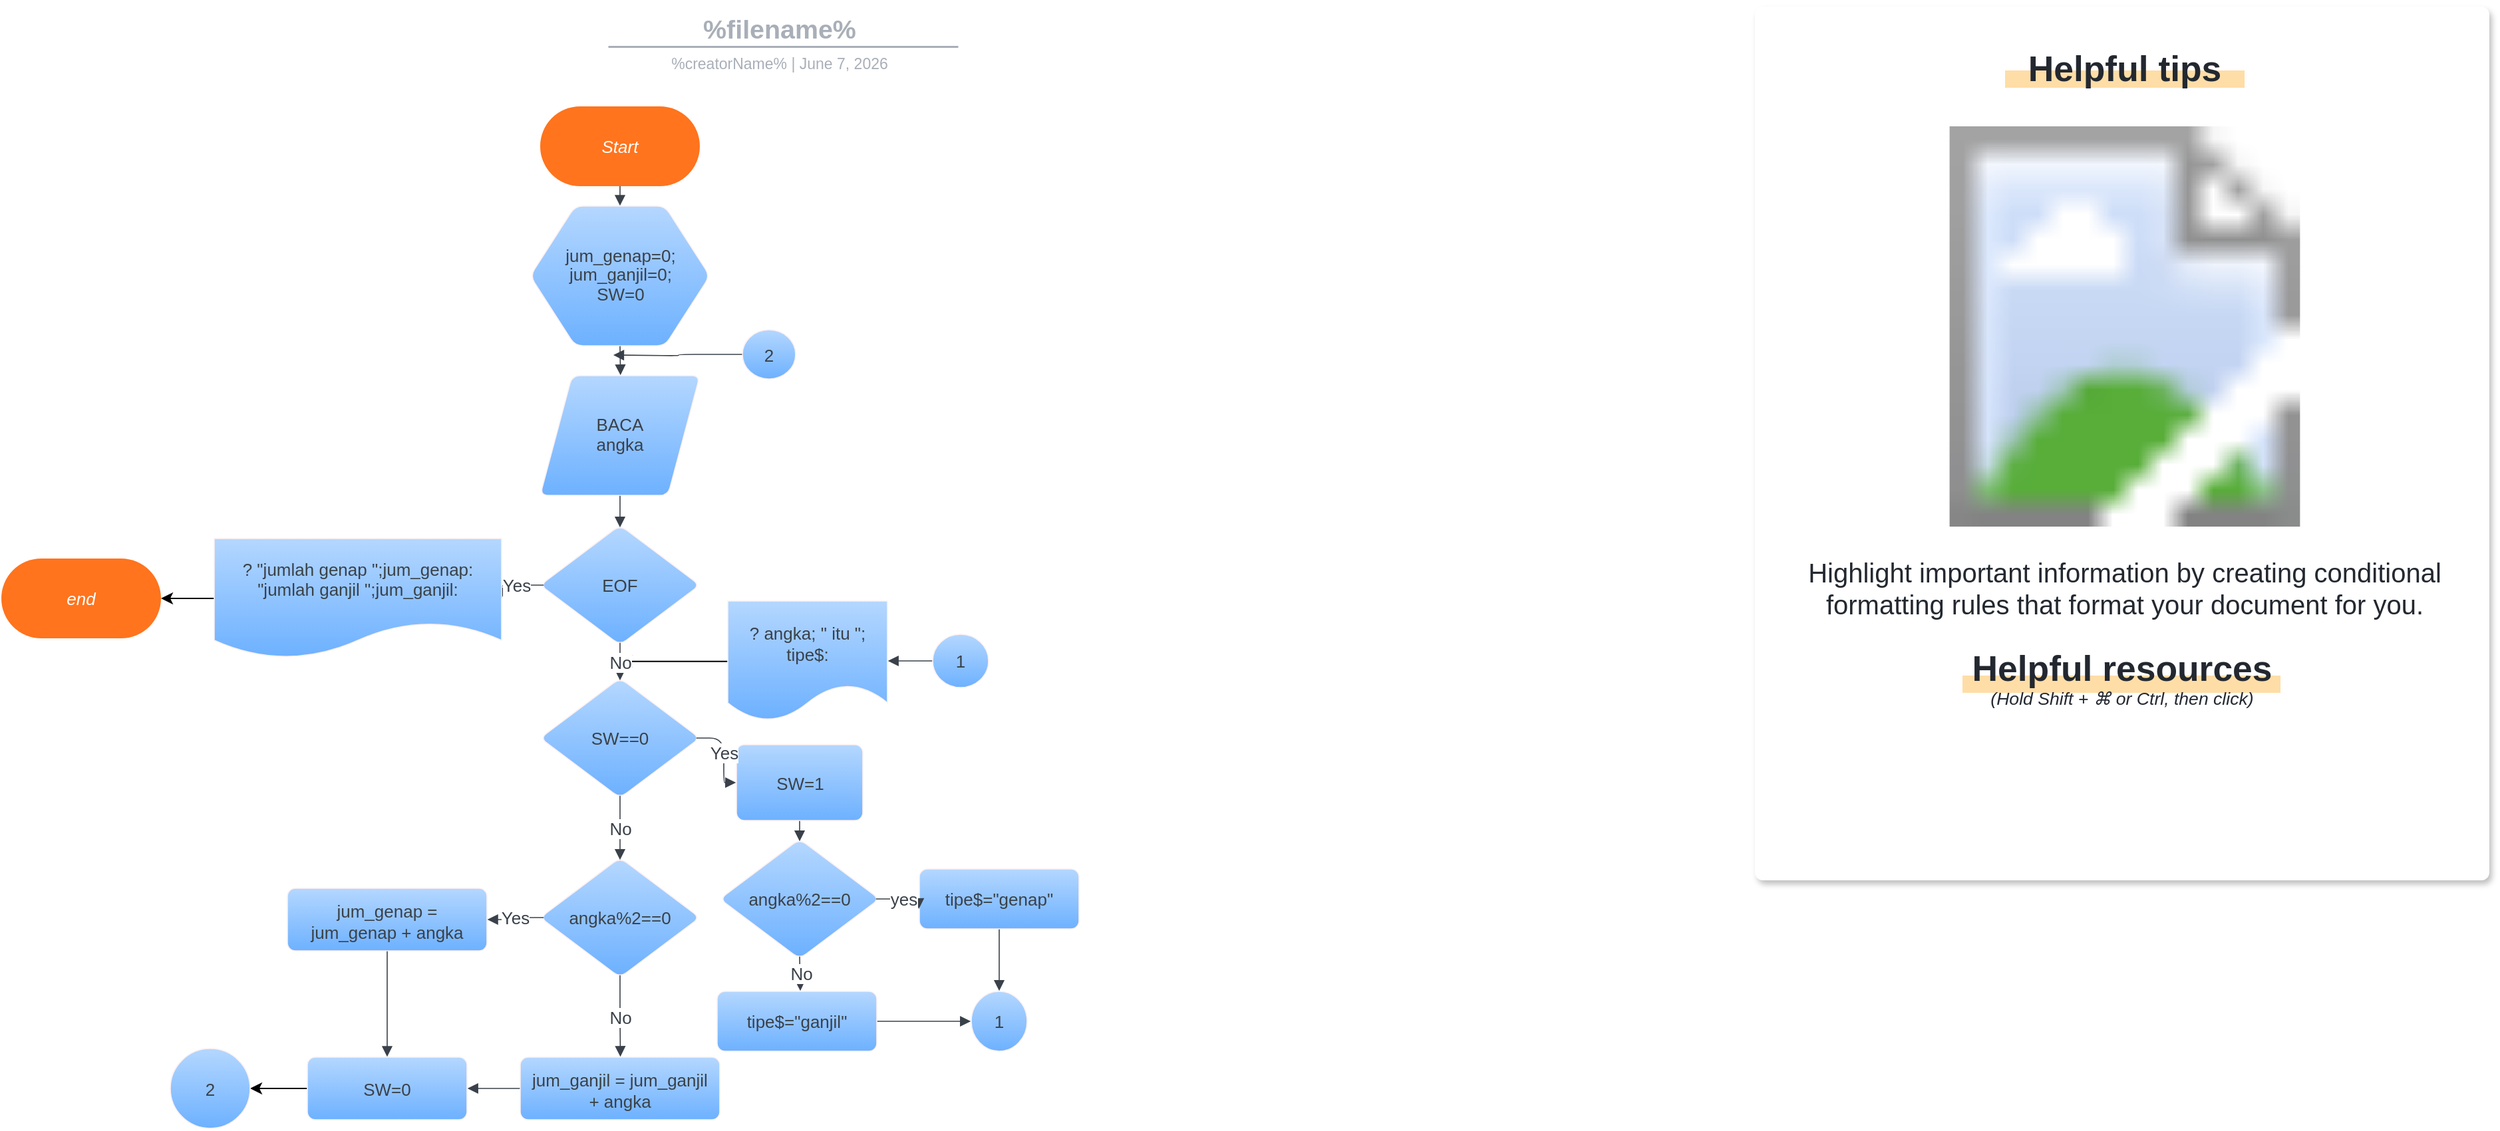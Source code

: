 <mxfile version="20.6.0" type="github">
  <diagram id="6v0dfuyvezLh2rGFfq9W" name="Page-1">
    <mxGraphModel dx="1597" dy="878" grid="1" gridSize="10" guides="1" tooltips="1" connect="1" arrows="1" fold="1" page="1" pageScale="1" pageWidth="850" pageHeight="1100" math="0" shadow="0">
      <root>
        <mxCell id="0" />
        <mxCell id="1" parent="0" />
        <UserObject label="Start" lucidchartObjectId="-.MDxyrSrIoQ" id="whjBe0JEyZXl7nObtS6J-1">
          <mxCell style="html=1;overflow=block;blockSpacing=1;whiteSpace=wrap;rounded=1;arcSize=50;fontSize=13;fontColor=#ffffff;fontStyle=2;spacing=3.8;strokeOpacity=0;fillOpacity=100;fillColor=#ff741d;strokeWidth=0.8;" vertex="1" parent="1">
            <mxGeometry x="465" y="75" width="120" height="60" as="geometry" />
          </mxCell>
        </UserObject>
        <mxCell id="whjBe0JEyZXl7nObtS6J-2" value="" style="group;dropTarget=0;pointerEvents=0;" vertex="1" parent="1">
          <mxGeometry x="325" width="640" height="45" as="geometry" />
        </mxCell>
        <UserObject label="%filename%" placeholders="1" lucidchartObjectId="SuaB0mNpY13K" id="whjBe0JEyZXl7nObtS6J-3">
          <mxCell style="html=1;overflow=block;blockSpacing=1;whiteSpace=wrap;fontSize=19.7;fontColor=#a9afb8;fontStyle=1;align=center;spacingLeft=7;spacingRight=7;spacingTop=2;spacing=3;strokeOpacity=0;fillOpacity=0;rounded=1;absoluteArcSize=1;arcSize=12;fillColor=#ffffff;strokeWidth=1.5;" vertex="1" parent="whjBe0JEyZXl7nObtS6J-2">
            <mxGeometry width="640" height="31" as="geometry" />
          </mxCell>
        </UserObject>
        <UserObject label="%creatorName%  |  %date{mmmm d, yyyy}%" placeholders="1" lucidchartObjectId="SuaBzqFhpa1o" id="whjBe0JEyZXl7nObtS6J-4">
          <mxCell style="html=1;overflow=block;blockSpacing=1;whiteSpace=wrap;fontSize=11.5;fontColor=#a9afb8;align=center;spacingLeft=7;spacingRight=7;spacingTop=2;spacing=3;strokeOpacity=0;fillOpacity=0;rounded=1;absoluteArcSize=1;arcSize=12;fillColor=#ffffff;strokeWidth=1.5;" vertex="1" parent="whjBe0JEyZXl7nObtS6J-2">
            <mxGeometry y="31" width="640" height="14" as="geometry" />
          </mxCell>
        </UserObject>
        <UserObject label="" lucidchartObjectId="SuaBUnwJteK4" id="whjBe0JEyZXl7nObtS6J-5">
          <mxCell style="html=1;jettySize=18;whiteSpace=wrap;fontSize=13;fontFamily=Helvetica;strokeColor=#a9afb8;strokeOpacity=100;strokeWidth=1.5;rounded=0;startArrow=none;endArrow=none;" edge="1" parent="whjBe0JEyZXl7nObtS6J-2">
            <mxGeometry width="100" height="100" relative="1" as="geometry">
              <Array as="points" />
              <mxPoint x="191" y="30" as="sourcePoint" />
              <mxPoint x="454" y="30" as="targetPoint" />
            </mxGeometry>
          </mxCell>
        </UserObject>
        <mxCell id="whjBe0JEyZXl7nObtS6J-6" value="" style="group;dropTarget=0;pointerEvents=0;" vertex="1" parent="1">
          <mxGeometry x="1519" y="565" width="270" height="62" as="geometry" />
        </mxCell>
        <UserObject label="" lucidchartObjectId="ULkpxlfnhEj8" id="whjBe0JEyZXl7nObtS6J-7">
          <mxCell style="html=1;overflow=block;blockSpacing=1;whiteSpace=wrap;fontSize=13;align=center;spacing=3.8;strokeOpacity=0;fillOpacity=100;rounded=1;absoluteArcSize=1;arcSize=12;fillColor=#dfe3e8;strokeWidth=0.8;" vertex="1" parent="whjBe0JEyZXl7nObtS6J-6">
            <mxGeometry x="5" y="5" width="265" height="57" as="geometry" />
          </mxCell>
        </UserObject>
        <UserObject label="" link="https://fast.wistia.com/embed/channel/lm0i8f0yry?wchannelid=lm0i8f0yry" lucidchartObjectId="ULkpg4G3eSO2" id="whjBe0JEyZXl7nObtS6J-8">
          <mxCell style="html=1;overflow=block;blockSpacing=1;whiteSpace=wrap;fontSize=13;align=left;spacing=3.8;strokeOpacity=0;fillOpacity=100;rounded=1;absoluteArcSize=1;arcSize=12;fillColor=#6f7681;strokeWidth=1.5;" vertex="1" parent="whjBe0JEyZXl7nObtS6J-6">
            <mxGeometry width="265" height="57" as="geometry" />
          </mxCell>
        </UserObject>
        <UserObject label="" lucidchartObjectId="ULkpDs~VZm8J" id="whjBe0JEyZXl7nObtS6J-9">
          <mxCell style="html=1;overflow=block;blockSpacing=1;whiteSpace=wrap;shape=image;fontSize=13;spacing=0;strokeColor=none;strokeOpacity=100;strokeWidth=0;image=https://images.lucid.app/images/fbabb7a1-ec4e-4304-9327-61ba15985871/content;imageAspect=0;" vertex="1" parent="whjBe0JEyZXl7nObtS6J-6">
            <mxGeometry x="13" y="7" width="43" height="43" as="geometry" />
          </mxCell>
        </UserObject>
        <UserObject label="Lucidchart basic tutorials" lucidchartObjectId="ULkp4Aw~QZFr" id="whjBe0JEyZXl7nObtS6J-10">
          <mxCell style="html=1;overflow=block;blockSpacing=1;whiteSpace=wrap;fontSize=16.8;fontColor=#ffffff;align=left;spacing=3.8;strokeOpacity=0;fillOpacity=0;rounded=1;absoluteArcSize=1;arcSize=9;fillColor=#ffffff;strokeWidth=0.8;" vertex="1" parent="whjBe0JEyZXl7nObtS6J-6">
            <mxGeometry x="56" y="16" width="195" height="26" as="geometry" />
          </mxCell>
        </UserObject>
        <mxCell id="whjBe0JEyZXl7nObtS6J-11" value="" style="html=1;overflow=block;blockSpacing=1;whiteSpace=wrap;fontSize=13;align=center;spacing=3.8;strokeOpacity=0;fillOpacity=100;rounded=1;absoluteArcSize=1;arcSize=12;shadow=1;fillColor=#ffffff;strokeWidth=0.8;container=1;collapsible=0;" vertex="1" parent="1">
          <mxGeometry x="1378" width="552" height="657" as="geometry" />
        </mxCell>
        <UserObject label="" lucidchartObjectId="ULkpLDeHVu.w" id="whjBe0JEyZXl7nObtS6J-12">
          <mxCell style="html=1;overflow=block;blockSpacing=1;whiteSpace=wrap;fontSize=13;align=center;spacing=3.8;strokeOpacity=0;fillOpacity=100;fillColor=#ffdda6;strokeWidth=0.8;" vertex="1" parent="whjBe0JEyZXl7nObtS6J-11">
            <mxGeometry x="188" y="48" width="180" height="13" as="geometry" />
          </mxCell>
        </UserObject>
        <UserObject label="Helpful tips" lucidchartObjectId="ULkpxA4Iv8j3" id="whjBe0JEyZXl7nObtS6J-13">
          <mxCell style="html=1;overflow=block;blockSpacing=1;whiteSpace=wrap;fontSize=26.7;fontColor=#232830;fontStyle=1;spacing=3.8;strokeOpacity=0;fillOpacity=0;fillColor=#ffffff;strokeWidth=1.5;" vertex="1" parent="whjBe0JEyZXl7nObtS6J-11">
            <mxGeometry x="147" y="20" width="262" height="53" as="geometry" />
          </mxCell>
        </UserObject>
        <UserObject label="Highlight important information by creating conditional formatting rules that format your document for you." lucidchartObjectId="ULkpdv2hSHba" id="whjBe0JEyZXl7nObtS6J-14">
          <mxCell style="html=1;overflow=block;blockSpacing=1;whiteSpace=wrap;fontSize=20;fontColor=#232830;align=center;spacing=0;verticalAlign=middle;strokeOpacity=0;fillOpacity=0;fillColor=#ffffff;strokeWidth=1.5;" vertex="1" parent="whjBe0JEyZXl7nObtS6J-11">
            <mxGeometry x="32" y="401" width="492" height="71" as="geometry" />
          </mxCell>
        </UserObject>
        <UserObject label="" lucidchartObjectId="ULkp0~UYT8C3" id="whjBe0JEyZXl7nObtS6J-15">
          <mxCell style="html=1;overflow=block;blockSpacing=1;whiteSpace=wrap;shape=image;fontSize=13;spacing=0;strokeColor=none;strokeOpacity=100;rotation=-32.727;strokeWidth=0;image=https://images.lucidchart.com/images/78829607-914b-4bf1-958b-c0385a77e89a/content;imageAspect=0;" vertex="1" parent="whjBe0JEyZXl7nObtS6J-11">
            <mxGeometry x="361" y="603" width="37" height="38" as="geometry" />
          </mxCell>
        </UserObject>
        <UserObject label="" lucidchartObjectId="ULkpx3A6wHiq" id="whjBe0JEyZXl7nObtS6J-16">
          <mxCell style="html=1;overflow=block;blockSpacing=1;whiteSpace=wrap;shape=image;fontSize=13;spacing=0;strokeColor=#6f7681;strokeOpacity=100;rounded=1;absoluteArcSize=1;arcSize=6;strokeWidth=0.8;image=https://images.lucid.app/images/f28fe9d9-f1e3-4fe8-a45e-274967794513/content;" vertex="1" parent="whjBe0JEyZXl7nObtS6J-11">
            <mxGeometry x="32" y="90" width="492" height="301" as="geometry" />
          </mxCell>
        </UserObject>
        <UserObject label="" lucidchartObjectId="ULkpfQLT0_cD" id="whjBe0JEyZXl7nObtS6J-17">
          <mxCell style="html=1;overflow=block;blockSpacing=1;whiteSpace=wrap;fontSize=13;align=center;spacing=3.8;strokeOpacity=0;fillOpacity=100;fillColor=#ffdda6;strokeWidth=0.8;" vertex="1" parent="whjBe0JEyZXl7nObtS6J-11">
            <mxGeometry x="156" y="503" width="239" height="13" as="geometry" />
          </mxCell>
        </UserObject>
        <UserObject label="&lt;div style=&quot;display: flex; justify-content: center; text-align: center; align-items: baseline; font-size: 0; line-height: 1.25;margin-top: -2px;&quot;&gt;&lt;span&gt;&lt;span style=&quot;font-size:26.7px;color:#232830;font-weight: bold;&quot;&gt;Helpful resources&lt;/span&gt;&lt;span style=&quot;font-size:20px;color:#232830;&quot;&gt;&#xa;&lt;/span&gt;&lt;/span&gt;&lt;/div&gt;&lt;div style=&quot;display: flex; justify-content: center; text-align: center; align-items: baseline; font-size: 0; line-height: 1.25;margin-top: -2px;&quot;&gt;&lt;span&gt;&lt;span style=&quot;font-size:13px;color:#232830;&quot;&gt;&lt;span style=&quot;font-size:13.3px;color:#232830;font-style: italic;&quot;&gt;(Hold Shift + ⌘ or Ctrl, then click)&lt;/span&gt;&lt;/span&gt;&lt;/span&gt;&lt;/div&gt;" lucidchartObjectId="ULkpl-CBqu-s" id="whjBe0JEyZXl7nObtS6J-18">
          <mxCell style="html=1;overflow=block;blockSpacing=1;whiteSpace=wrap;fontSize=13;spacing=3.8;verticalAlign=top;strokeOpacity=0;fillOpacity=0;fillColor=#ffffff;strokeWidth=1.5;" vertex="1" parent="whjBe0JEyZXl7nObtS6J-11">
            <mxGeometry x="96" y="481" width="360" height="63" as="geometry" />
          </mxCell>
        </UserObject>
        <UserObject label="&lt;div style=&quot;display: flex; justify-content: center; text-align: center; align-items: baseline; font-size: 0; line-height: 1.25;margin-top: -2px;&quot;&gt;&lt;span&gt;&lt;span style=&quot;font-size:13px;color:#3a414a;&quot;&gt;jum_genap=0;&lt;br&gt;&lt;/span&gt;&lt;/span&gt;&lt;/div&gt;&lt;div style=&quot;display: flex; justify-content: center; text-align: center; align-items: baseline; font-size: 0; line-height: 1.25;margin-top: -2px;&quot;&gt;&lt;span&gt;&lt;span style=&quot;font-size:13px;color:#3a414a;&quot;&gt;jum_ganjil=0;&lt;br&gt;&lt;/span&gt;&lt;/span&gt;&lt;/div&gt;&lt;div style=&quot;display: flex; justify-content: center; text-align: center; align-items: baseline; font-size: 0; line-height: 1.25;margin-top: -2px;&quot;&gt;&lt;span&gt;&lt;span style=&quot;font-size:13px;color:#3a414a;&quot;&gt;SW=0&lt;/span&gt;&lt;/span&gt;&lt;/div&gt;" lucidchartObjectId="z4.~2KCODIrj" id="whjBe0JEyZXl7nObtS6J-20">
          <mxCell style="html=1;overflow=block;blockSpacing=1;whiteSpace=wrap;shape=hexagon;perimeter=hexagonPerimeter2;fontSize=13;spacing=3.8;strokeColor=#fff0f0;strokeOpacity=100;rounded=1;absoluteArcSize=1;arcSize=12;fillColor=#b4d7ff;gradientColor=#6db1ff;strokeWidth=0.8;" vertex="1" parent="1">
            <mxGeometry x="457.5" y="150" width="135" height="105" as="geometry" />
          </mxCell>
        </UserObject>
        <UserObject label="" lucidchartObjectId="O4.~w.w~Iz~3" id="whjBe0JEyZXl7nObtS6J-21">
          <mxCell style="html=1;jettySize=18;whiteSpace=wrap;fontSize=13;strokeColor=#3a414a;strokeOpacity=100;strokeWidth=0.8;rounded=1;arcSize=24;edgeStyle=orthogonalEdgeStyle;startArrow=none;endArrow=block;endFill=1;exitX=0.5;exitY=1;exitPerimeter=0;entryX=0.5;entryY=-0.003;entryPerimeter=0;" edge="1" parent="1" source="whjBe0JEyZXl7nObtS6J-1" target="whjBe0JEyZXl7nObtS6J-20">
            <mxGeometry width="100" height="100" relative="1" as="geometry">
              <Array as="points" />
            </mxGeometry>
          </mxCell>
        </UserObject>
        <UserObject label="&lt;div style=&quot;display: flex; justify-content: center; text-align: center; align-items: baseline; font-size: 0; line-height: 1.25;margin-top: -2px;&quot;&gt;&lt;span&gt;&lt;span style=&quot;font-size:13px;color:#3a414a;&quot;&gt;BACA&#xa;&lt;/span&gt;&lt;/span&gt;&lt;/div&gt;&lt;div style=&quot;display: flex; justify-content: center; text-align: center; align-items: baseline; font-size: 0; line-height: 1.25;margin-top: -2px;&quot;&gt;&lt;span&gt;&lt;span style=&quot;font-size:13px;color:#3a414a;&quot;&gt;angka&lt;/span&gt;&lt;/span&gt;&lt;/div&gt;" lucidchartObjectId="Vl~~iQhSVXvt" id="whjBe0JEyZXl7nObtS6J-22">
          <mxCell style="html=1;overflow=block;blockSpacing=1;whiteSpace=wrap;shape=parallelogram;perimeter=parallelogramPerimeter;anchorPointDirection=0;fontSize=13;spacing=3.8;strokeColor=#fff0f0;strokeOpacity=100;rounded=1;absoluteArcSize=1;arcSize=12;fillColor=#b4d7ff;gradientColor=#6db1ff;strokeWidth=0.8;" vertex="1" parent="1">
            <mxGeometry x="465" y="277.5" width="120" height="90" as="geometry" />
          </mxCell>
        </UserObject>
        <UserObject label="" lucidchartObjectId="Em~~WjHJTWsK" id="whjBe0JEyZXl7nObtS6J-23">
          <mxCell style="html=1;jettySize=18;whiteSpace=wrap;fontSize=13;strokeColor=#3a414a;strokeOpacity=100;strokeWidth=0.8;rounded=1;arcSize=24;edgeStyle=orthogonalEdgeStyle;startArrow=none;endArrow=block;endFill=1;exitX=0.5;exitY=1.003;exitPerimeter=0;entryX=0.503;entryY=-0.004;entryPerimeter=0;" edge="1" parent="1" source="whjBe0JEyZXl7nObtS6J-20" target="whjBe0JEyZXl7nObtS6J-22">
            <mxGeometry width="100" height="100" relative="1" as="geometry">
              <Array as="points" />
            </mxGeometry>
          </mxCell>
        </UserObject>
        <UserObject label="SW==0" lucidchartObjectId="Ko~~LYJTWHUh" id="whjBe0JEyZXl7nObtS6J-24">
          <mxCell style="html=1;overflow=block;blockSpacing=1;whiteSpace=wrap;rhombus;fontSize=13;fontColor=#3a414a;align=center;spacing=3.8;strokeColor=#fff0f0;strokeOpacity=100;rounded=1;absoluteArcSize=1;arcSize=12;fillColor=#b4d7ff;gradientColor=#6db1ff;strokeWidth=0.8;" vertex="1" parent="1">
            <mxGeometry x="465" y="505" width="120" height="90" as="geometry" />
          </mxCell>
        </UserObject>
        <UserObject label="SW=1" lucidchartObjectId="rp~~ikqPjXlM" id="whjBe0JEyZXl7nObtS6J-25">
          <mxCell style="html=1;overflow=block;blockSpacing=1;whiteSpace=wrap;fontSize=13;fontColor=#3a414a;align=center;spacing=9;strokeColor=#fff0f0;strokeOpacity=100;rounded=1;absoluteArcSize=1;arcSize=12;fillColor=#b4d7ff;gradientColor=#6db1ff;strokeWidth=0.8;" vertex="1" parent="1">
            <mxGeometry x="612.5" y="555" width="95" height="57" as="geometry" />
          </mxCell>
        </UserObject>
        <UserObject label="" lucidchartObjectId="Gp~~l.FhfGA." id="whjBe0JEyZXl7nObtS6J-27">
          <mxCell style="html=1;jettySize=18;whiteSpace=wrap;fontSize=13;fontColor=#3a414a;align=center;strokeColor=#3a414a;strokeOpacity=100;strokeWidth=0.8;rounded=1;arcSize=24;edgeStyle=orthogonalEdgeStyle;startArrow=none;endArrow=block;endFill=1;exitX=0.978;exitY=0.5;exitPerimeter=0;entryX=-0.004;entryY=0.5;entryPerimeter=0;" edge="1" parent="1" source="whjBe0JEyZXl7nObtS6J-24" target="whjBe0JEyZXl7nObtS6J-25">
            <mxGeometry width="100" height="100" relative="1" as="geometry">
              <Array as="points" />
            </mxGeometry>
          </mxCell>
        </UserObject>
        <mxCell id="whjBe0JEyZXl7nObtS6J-28" value="Yes" style="text;html=1;resizable=0;labelBackgroundColor=default;align=center;verticalAlign=middle;fontColor=#3a414a;fontSize=13;" vertex="1" parent="whjBe0JEyZXl7nObtS6J-27">
          <mxGeometry relative="1" as="geometry" />
        </mxCell>
        <UserObject label="angka%2==0" lucidchartObjectId="Pq~~z44tKtg5" id="whjBe0JEyZXl7nObtS6J-29">
          <mxCell style="html=1;overflow=block;blockSpacing=1;whiteSpace=wrap;rhombus;fontSize=13;fontColor=#3a414a;align=center;spacing=3.8;strokeColor=#fff0f0;strokeOpacity=100;rounded=1;absoluteArcSize=1;arcSize=12;fillColor=#b4d7ff;gradientColor=#6db1ff;strokeWidth=0.8;" vertex="1" parent="1">
            <mxGeometry x="600" y="626" width="120" height="90" as="geometry" />
          </mxCell>
        </UserObject>
        <UserObject label="" lucidchartObjectId="rr~~Xpo_5h4R" id="whjBe0JEyZXl7nObtS6J-30">
          <mxCell style="html=1;jettySize=18;whiteSpace=wrap;fontSize=13;strokeColor=#3a414a;strokeOpacity=100;strokeWidth=0.8;rounded=1;arcSize=24;edgeStyle=orthogonalEdgeStyle;startArrow=none;endArrow=block;endFill=1;exitX=0.5;exitY=1.006;exitPerimeter=0;entryX=0.5;entryY=0.018;entryPerimeter=0;" edge="1" parent="1" source="whjBe0JEyZXl7nObtS6J-25" target="whjBe0JEyZXl7nObtS6J-29">
            <mxGeometry width="100" height="100" relative="1" as="geometry">
              <Array as="points" />
            </mxGeometry>
          </mxCell>
        </UserObject>
        <UserObject label="jum_genap = jum_genap + angka" lucidchartObjectId="Er~~eO0Sb7Pg" id="whjBe0JEyZXl7nObtS6J-31">
          <mxCell style="html=1;overflow=block;blockSpacing=1;whiteSpace=wrap;fontSize=13;fontColor=#3a414a;align=center;spacing=9;strokeColor=#fff0f0;strokeOpacity=100;rounded=1;absoluteArcSize=1;arcSize=12;fillColor=#b4d7ff;gradientColor=#6db1ff;strokeWidth=0.8;" vertex="1" parent="1">
            <mxGeometry x="275" y="663" width="150" height="47" as="geometry" />
          </mxCell>
        </UserObject>
        <UserObject label="" lucidchartObjectId="wu~~1_VmADvV" id="whjBe0JEyZXl7nObtS6J-32">
          <mxCell style="html=1;jettySize=18;whiteSpace=wrap;fontSize=13;fontColor=#3a414a;align=center;strokeColor=#3a414a;strokeOpacity=100;strokeWidth=0.8;rounded=1;arcSize=24;edgeStyle=orthogonalEdgeStyle;startArrow=none;endArrow=block;endFill=1;exitX=0.5;exitY=0.982;exitPerimeter=0;entryX=0.521;entryY=-0.008;entryPerimeter=0;" edge="1" parent="1" source="whjBe0JEyZXl7nObtS6J-29" target="whjBe0JEyZXl7nObtS6J-37">
            <mxGeometry width="100" height="100" relative="1" as="geometry">
              <Array as="points" />
            </mxGeometry>
          </mxCell>
        </UserObject>
        <mxCell id="whjBe0JEyZXl7nObtS6J-33" value="No" style="text;html=1;resizable=0;labelBackgroundColor=default;align=center;verticalAlign=middle;fontColor=#3a414a;fontSize=13;" vertex="1" parent="whjBe0JEyZXl7nObtS6J-32">
          <mxGeometry relative="1" as="geometry" />
        </mxCell>
        <UserObject label="tipe$=&quot;genap&quot;" lucidchartObjectId="gw~~jZZ2Gs-W" id="whjBe0JEyZXl7nObtS6J-34">
          <mxCell style="html=1;overflow=block;blockSpacing=1;whiteSpace=wrap;fontSize=13;fontColor=#3a414a;align=center;spacing=9;strokeColor=#fff0f0;strokeOpacity=100;rounded=1;absoluteArcSize=1;arcSize=12;fillColor=#b4d7ff;gradientColor=#6db1ff;strokeWidth=0.8;" vertex="1" parent="1">
            <mxGeometry x="750" y="648.5" width="120" height="45" as="geometry" />
          </mxCell>
        </UserObject>
        <UserObject label="" lucidchartObjectId="6H~~f1ViT7Ux" id="whjBe0JEyZXl7nObtS6J-35">
          <mxCell style="html=1;jettySize=18;whiteSpace=wrap;fontSize=13;fontColor=#3a414a;align=center;strokeColor=#3a414a;strokeOpacity=100;strokeWidth=0.8;rounded=1;arcSize=24;edgeStyle=orthogonalEdgeStyle;startArrow=none;endArrow=block;endFill=1;exitX=0.978;exitY=0.5;exitPerimeter=0;entryX=-0.003;entryY=0.667;entryPerimeter=0;" edge="1" parent="1" source="whjBe0JEyZXl7nObtS6J-29" target="whjBe0JEyZXl7nObtS6J-34">
            <mxGeometry width="100" height="100" relative="1" as="geometry">
              <Array as="points" />
            </mxGeometry>
          </mxCell>
        </UserObject>
        <mxCell id="whjBe0JEyZXl7nObtS6J-36" value="yes" style="text;html=1;resizable=0;labelBackgroundColor=default;align=center;verticalAlign=middle;fontColor=#3a414a;fontSize=13;" vertex="1" parent="whjBe0JEyZXl7nObtS6J-35">
          <mxGeometry relative="1" as="geometry" />
        </mxCell>
        <UserObject label="tipe$=&quot;ganjil&quot;" lucidchartObjectId="JI~~UfEt-U.F" id="whjBe0JEyZXl7nObtS6J-37">
          <mxCell style="html=1;overflow=block;blockSpacing=1;whiteSpace=wrap;fontSize=13;fontColor=#3a414a;align=center;spacing=9;strokeColor=#fff0f0;strokeOpacity=100;rounded=1;absoluteArcSize=1;arcSize=12;fillColor=#b4d7ff;gradientColor=#6db1ff;strokeWidth=0.8;" vertex="1" parent="1">
            <mxGeometry x="598" y="740.5" width="120" height="45" as="geometry" />
          </mxCell>
        </UserObject>
        <UserObject label="angka%2==0" lucidchartObjectId="vK~~ymNdlW3R" id="whjBe0JEyZXl7nObtS6J-38">
          <mxCell style="html=1;overflow=block;blockSpacing=1;whiteSpace=wrap;rhombus;fontSize=13;fontColor=#3a414a;align=center;spacing=3.8;strokeColor=#fff0f0;strokeOpacity=100;rounded=1;absoluteArcSize=1;arcSize=12;fillColor=#b4d7ff;gradientColor=#6db1ff;strokeWidth=0.8;" vertex="1" parent="1">
            <mxGeometry x="465" y="640" width="120" height="90" as="geometry" />
          </mxCell>
        </UserObject>
        <UserObject label="" lucidchartObjectId="LK~~4Gpu_zAN" id="whjBe0JEyZXl7nObtS6J-39">
          <mxCell style="html=1;jettySize=18;whiteSpace=wrap;fontSize=13;fontColor=#3a414a;align=center;strokeColor=#3a414a;strokeOpacity=100;strokeWidth=0.8;rounded=1;arcSize=24;edgeStyle=orthogonalEdgeStyle;startArrow=none;endArrow=block;endFill=1;exitX=0.5;exitY=0.982;exitPerimeter=0;entryX=0.5;entryY=0.018;entryPerimeter=0;" edge="1" parent="1" source="whjBe0JEyZXl7nObtS6J-24" target="whjBe0JEyZXl7nObtS6J-38">
            <mxGeometry width="100" height="100" relative="1" as="geometry">
              <Array as="points" />
            </mxGeometry>
          </mxCell>
        </UserObject>
        <mxCell id="whjBe0JEyZXl7nObtS6J-40" value="No" style="text;html=1;resizable=0;labelBackgroundColor=default;align=center;verticalAlign=middle;fontColor=#3a414a;fontSize=13;" vertex="1" parent="whjBe0JEyZXl7nObtS6J-39">
          <mxGeometry relative="1" as="geometry" />
        </mxCell>
        <UserObject label="" lucidchartObjectId="7K~~MTUD5m23" id="whjBe0JEyZXl7nObtS6J-41">
          <mxCell style="html=1;jettySize=18;whiteSpace=wrap;fontSize=13;fontColor=#3a414a;align=center;strokeColor=#3a414a;strokeOpacity=100;strokeWidth=0.8;rounded=1;arcSize=24;edgeStyle=orthogonalEdgeStyle;startArrow=none;endArrow=block;endFill=1;exitX=0.022;exitY=0.5;exitPerimeter=0;entryX=1.002;entryY=0.5;entryPerimeter=0;" edge="1" parent="1" source="whjBe0JEyZXl7nObtS6J-38" target="whjBe0JEyZXl7nObtS6J-31">
            <mxGeometry width="100" height="100" relative="1" as="geometry">
              <Array as="points" />
            </mxGeometry>
          </mxCell>
        </UserObject>
        <mxCell id="whjBe0JEyZXl7nObtS6J-42" value="Yes" style="text;html=1;resizable=0;labelBackgroundColor=default;align=center;verticalAlign=middle;fontColor=#3a414a;fontSize=13;" vertex="1" parent="whjBe0JEyZXl7nObtS6J-41">
          <mxGeometry relative="1" as="geometry" />
        </mxCell>
        <UserObject label="1" lucidchartObjectId="wL~~AhXeJi2A" id="whjBe0JEyZXl7nObtS6J-43">
          <mxCell style="html=1;overflow=block;blockSpacing=1;whiteSpace=wrap;ellipse;fontSize=13;fontColor=#3a414a;align=center;spacing=3.8;strokeColor=#fff0f0;strokeOpacity=100;rounded=1;absoluteArcSize=1;arcSize=12;fillColor=#b4d7ff;gradientColor=#6db1ff;strokeWidth=0.8;" vertex="1" parent="1">
            <mxGeometry x="789" y="740.5" width="42" height="45" as="geometry" />
          </mxCell>
        </UserObject>
        <UserObject label="" lucidchartObjectId="JL~~w0wJ2fzu" id="whjBe0JEyZXl7nObtS6J-44">
          <mxCell style="html=1;jettySize=18;whiteSpace=wrap;fontSize=13;strokeColor=#3a414a;strokeOpacity=100;strokeWidth=0.8;rounded=1;arcSize=24;edgeStyle=orthogonalEdgeStyle;startArrow=none;endArrow=block;endFill=1;exitX=1.003;exitY=0.5;exitPerimeter=0;entryX=-0.009;entryY=0.5;entryPerimeter=0;" edge="1" parent="1" source="whjBe0JEyZXl7nObtS6J-37" target="whjBe0JEyZXl7nObtS6J-43">
            <mxGeometry width="100" height="100" relative="1" as="geometry">
              <Array as="points" />
            </mxGeometry>
          </mxCell>
        </UserObject>
        <UserObject label="" lucidchartObjectId="LL~~_AIbDB3G" id="whjBe0JEyZXl7nObtS6J-45">
          <mxCell style="html=1;jettySize=18;whiteSpace=wrap;fontSize=13;strokeColor=#3a414a;strokeOpacity=100;strokeWidth=0.8;rounded=1;arcSize=24;edgeStyle=orthogonalEdgeStyle;startArrow=none;endArrow=block;endFill=1;exitX=0.5;exitY=1.008;exitPerimeter=0;entryX=0.5;entryY=-0.008;entryPerimeter=0;" edge="1" parent="1" source="whjBe0JEyZXl7nObtS6J-34" target="whjBe0JEyZXl7nObtS6J-43">
            <mxGeometry width="100" height="100" relative="1" as="geometry">
              <Array as="points" />
            </mxGeometry>
          </mxCell>
        </UserObject>
        <UserObject label="1" lucidchartObjectId="8L~~q2K7.MLW" id="whjBe0JEyZXl7nObtS6J-46">
          <mxCell style="html=1;overflow=block;blockSpacing=1;whiteSpace=wrap;ellipse;fontSize=13;fontColor=#3a414a;align=center;spacing=3.8;strokeColor=#fff0f0;strokeOpacity=100;rounded=1;absoluteArcSize=1;arcSize=12;fillColor=#b4d7ff;gradientColor=#6db1ff;strokeWidth=0.8;" vertex="1" parent="1">
            <mxGeometry x="760" y="472" width="42" height="40" as="geometry" />
          </mxCell>
        </UserObject>
        <mxCell id="whjBe0JEyZXl7nObtS6J-76" style="edgeStyle=orthogonalEdgeStyle;rounded=0;orthogonalLoop=1;jettySize=auto;html=1;entryX=0;entryY=0;entryDx=0;entryDy=0;" edge="1" parent="1" source="whjBe0JEyZXl7nObtS6J-47" target="whjBe0JEyZXl7nObtS6J-66">
          <mxGeometry relative="1" as="geometry" />
        </mxCell>
        <UserObject label="? angka; &quot; itu &quot;; tipe$:" lucidchartObjectId="PP~~aoSmzYyV" id="whjBe0JEyZXl7nObtS6J-47">
          <mxCell style="html=1;overflow=block;blockSpacing=1;whiteSpace=wrap;shape=document;boundedLbl=1;fontSize=13;fontColor=#3a414a;align=center;spacing=3.8;strokeColor=#fff0f0;strokeOpacity=100;rounded=1;absoluteArcSize=1;arcSize=12;fillColor=#b4d7ff;gradientColor=#6db1ff;strokeWidth=0.8;" vertex="1" parent="1">
            <mxGeometry x="606" y="447" width="120" height="90" as="geometry" />
          </mxCell>
        </UserObject>
        <UserObject label="" lucidchartObjectId="XP~~XuXf3T-Y" id="whjBe0JEyZXl7nObtS6J-48">
          <mxCell style="html=1;jettySize=18;whiteSpace=wrap;fontSize=13;strokeColor=#3a414a;strokeOpacity=100;strokeWidth=0.8;rounded=1;arcSize=24;edgeStyle=orthogonalEdgeStyle;startArrow=none;endArrow=block;endFill=1;exitX=-0.009;exitY=0.5;exitPerimeter=0;entryX=1.003;entryY=0.5;entryPerimeter=0;" edge="1" parent="1" source="whjBe0JEyZXl7nObtS6J-46" target="whjBe0JEyZXl7nObtS6J-47">
            <mxGeometry width="100" height="100" relative="1" as="geometry">
              <Array as="points" />
            </mxGeometry>
          </mxCell>
        </UserObject>
        <UserObject label="jum_ganjil = jum_ganjil + angka" lucidchartObjectId="HQ~~Y8fZXY~2" id="whjBe0JEyZXl7nObtS6J-49">
          <mxCell style="html=1;overflow=block;blockSpacing=1;whiteSpace=wrap;fontSize=13;fontColor=#3a414a;align=center;spacing=9;strokeColor=#fff0f0;strokeOpacity=100;rounded=1;absoluteArcSize=1;arcSize=12;fillColor=#b4d7ff;gradientColor=#6db1ff;strokeWidth=0.8;" vertex="1" parent="1">
            <mxGeometry x="450" y="790" width="150" height="47" as="geometry" />
          </mxCell>
        </UserObject>
        <UserObject label="" lucidchartObjectId="OQ~~1l_PV-4X" id="whjBe0JEyZXl7nObtS6J-50">
          <mxCell style="html=1;jettySize=18;whiteSpace=wrap;fontSize=13;fontColor=#3a414a;align=center;strokeColor=#3a414a;strokeOpacity=100;strokeWidth=0.8;rounded=1;arcSize=24;edgeStyle=orthogonalEdgeStyle;startArrow=none;endArrow=block;endFill=1;exitX=0.5;exitY=0.982;exitPerimeter=0;entryX=0.502;entryY=-0.007;entryPerimeter=0;" edge="1" parent="1" source="whjBe0JEyZXl7nObtS6J-38" target="whjBe0JEyZXl7nObtS6J-49">
            <mxGeometry width="100" height="100" relative="1" as="geometry">
              <Array as="points" />
            </mxGeometry>
          </mxCell>
        </UserObject>
        <mxCell id="whjBe0JEyZXl7nObtS6J-51" value="No" style="text;html=1;resizable=0;labelBackgroundColor=default;align=center;verticalAlign=middle;fontColor=#3a414a;fontSize=13;" vertex="1" parent="whjBe0JEyZXl7nObtS6J-50">
          <mxGeometry relative="1" as="geometry" />
        </mxCell>
        <mxCell id="whjBe0JEyZXl7nObtS6J-78" style="edgeStyle=orthogonalEdgeStyle;rounded=0;orthogonalLoop=1;jettySize=auto;html=1;entryX=1;entryY=0.5;entryDx=0;entryDy=0;" edge="1" parent="1" source="whjBe0JEyZXl7nObtS6J-52" target="whjBe0JEyZXl7nObtS6J-55">
          <mxGeometry relative="1" as="geometry" />
        </mxCell>
        <UserObject label="SW=0" lucidchartObjectId="ZW~~RAL5XEsn" id="whjBe0JEyZXl7nObtS6J-52">
          <mxCell style="html=1;overflow=block;blockSpacing=1;whiteSpace=wrap;fontSize=13;fontColor=#3a414a;align=center;spacing=9;strokeColor=#fff0f0;strokeOpacity=100;rounded=1;absoluteArcSize=1;arcSize=12;fillColor=#b4d7ff;gradientColor=#6db1ff;strokeWidth=0.8;" vertex="1" parent="1">
            <mxGeometry x="290" y="790" width="120" height="47" as="geometry" />
          </mxCell>
        </UserObject>
        <UserObject label="" lucidchartObjectId="~W~~mVn6HzZN" id="whjBe0JEyZXl7nObtS6J-53">
          <mxCell style="html=1;jettySize=18;whiteSpace=wrap;fontSize=13;strokeColor=#3a414a;strokeOpacity=100;strokeWidth=0.8;rounded=1;arcSize=24;edgeStyle=orthogonalEdgeStyle;startArrow=none;endArrow=block;endFill=1;exitX=-0.002;exitY=0.5;exitPerimeter=0;entryX=1.003;entryY=0.5;entryPerimeter=0;" edge="1" parent="1" source="whjBe0JEyZXl7nObtS6J-49" target="whjBe0JEyZXl7nObtS6J-52">
            <mxGeometry width="100" height="100" relative="1" as="geometry">
              <Array as="points" />
            </mxGeometry>
          </mxCell>
        </UserObject>
        <UserObject label="" lucidchartObjectId="aX~~1.E.YR6v" id="whjBe0JEyZXl7nObtS6J-54">
          <mxCell style="html=1;jettySize=18;whiteSpace=wrap;fontSize=13;strokeColor=#3a414a;strokeOpacity=100;strokeWidth=0.8;rounded=1;arcSize=24;edgeStyle=orthogonalEdgeStyle;startArrow=none;endArrow=block;endFill=1;exitX=0.5;exitY=1.007;exitPerimeter=0;entryX=0.5;entryY=-0.007;entryPerimeter=0;" edge="1" parent="1" source="whjBe0JEyZXl7nObtS6J-31" target="whjBe0JEyZXl7nObtS6J-52">
            <mxGeometry width="100" height="100" relative="1" as="geometry">
              <Array as="points" />
            </mxGeometry>
          </mxCell>
        </UserObject>
        <UserObject label="2" lucidchartObjectId="OX~~~7gaKNbq" id="whjBe0JEyZXl7nObtS6J-55">
          <mxCell style="html=1;overflow=block;blockSpacing=1;whiteSpace=wrap;ellipse;fontSize=13;fontColor=#3a414a;align=center;spacing=3.8;strokeColor=#fff0f0;strokeOpacity=100;rounded=1;absoluteArcSize=1;arcSize=12;fillColor=#b4d7ff;gradientColor=#6db1ff;strokeWidth=0.8;" vertex="1" parent="1">
            <mxGeometry x="187" y="783.5" width="60" height="60" as="geometry" />
          </mxCell>
        </UserObject>
        <UserObject label="2" lucidchartObjectId="YX~~2hCoOl4J" id="whjBe0JEyZXl7nObtS6J-57">
          <mxCell style="html=1;overflow=block;blockSpacing=1;whiteSpace=wrap;ellipse;fontSize=13;fontColor=#3a414a;align=center;spacing=3.8;strokeColor=#fff0f0;strokeOpacity=100;rounded=1;absoluteArcSize=1;arcSize=12;fillColor=#b4d7ff;gradientColor=#6db1ff;strokeWidth=0.8;" vertex="1" parent="1">
            <mxGeometry x="617" y="243" width="40" height="37" as="geometry" />
          </mxCell>
        </UserObject>
        <UserObject label="" lucidchartObjectId="-X~~gB-6uaRu" id="whjBe0JEyZXl7nObtS6J-58">
          <mxCell style="html=1;jettySize=18;whiteSpace=wrap;fontSize=13;strokeColor=#3a414a;strokeOpacity=100;strokeWidth=0.8;rounded=1;arcSize=24;edgeStyle=orthogonalEdgeStyle;startArrow=none;endArrow=block;endFill=1;exitX=-0.006;exitY=0.5;exitPerimeter=0;" edge="1" parent="1" source="whjBe0JEyZXl7nObtS6J-57">
            <mxGeometry width="100" height="100" relative="1" as="geometry">
              <Array as="points" />
              <mxPoint x="520" y="262" as="targetPoint" />
            </mxGeometry>
          </mxCell>
        </UserObject>
        <UserObject label="EOF" lucidchartObjectId="EZ~~QOnrXAS." id="whjBe0JEyZXl7nObtS6J-59">
          <mxCell style="html=1;overflow=block;blockSpacing=1;whiteSpace=wrap;rhombus;fontSize=13;fontColor=#3a414a;align=center;spacing=3.8;strokeColor=#fff0f0;strokeOpacity=100;rounded=1;absoluteArcSize=1;arcSize=12;fillColor=#b4d7ff;gradientColor=#6db1ff;strokeWidth=0.8;" vertex="1" parent="1">
            <mxGeometry x="465" y="390" width="120" height="90" as="geometry" />
          </mxCell>
        </UserObject>
        <UserObject label="" lucidchartObjectId="d0~~yWdNIl2y" id="whjBe0JEyZXl7nObtS6J-60">
          <mxCell style="html=1;jettySize=18;whiteSpace=wrap;fontSize=13;strokeColor=#3a414a;strokeOpacity=100;strokeWidth=0.8;rounded=1;arcSize=24;edgeStyle=orthogonalEdgeStyle;startArrow=none;endArrow=block;endFill=1;exitX=0.5;exitY=1.004;exitPerimeter=0;entryX=0.5;entryY=0.018;entryPerimeter=0;" edge="1" parent="1" source="whjBe0JEyZXl7nObtS6J-22" target="whjBe0JEyZXl7nObtS6J-59">
            <mxGeometry width="100" height="100" relative="1" as="geometry">
              <Array as="points" />
            </mxGeometry>
          </mxCell>
        </UserObject>
        <UserObject label="" lucidchartObjectId="j0~~1PsCokAy" id="whjBe0JEyZXl7nObtS6J-61">
          <mxCell style="html=1;jettySize=18;whiteSpace=wrap;fontSize=13;fontColor=#3a414a;align=center;strokeColor=#3a414a;strokeOpacity=100;strokeWidth=0.8;rounded=1;arcSize=24;edgeStyle=orthogonalEdgeStyle;startArrow=none;endArrow=block;endFill=1;exitX=0.022;exitY=0.5;exitPerimeter=0;entryX=1;entryY=0.5;entryDx=0;entryDy=0;" edge="1" parent="1" source="whjBe0JEyZXl7nObtS6J-59" target="whjBe0JEyZXl7nObtS6J-63">
            <mxGeometry width="100" height="100" relative="1" as="geometry">
              <Array as="points" />
              <mxPoint x="510" y="450" as="targetPoint" />
            </mxGeometry>
          </mxCell>
        </UserObject>
        <mxCell id="whjBe0JEyZXl7nObtS6J-62" value="Yes" style="text;html=1;resizable=0;labelBackgroundColor=default;align=center;verticalAlign=middle;fontColor=#3a414a;fontSize=13;" vertex="1" parent="whjBe0JEyZXl7nObtS6J-61">
          <mxGeometry relative="1" as="geometry" />
        </mxCell>
        <mxCell id="whjBe0JEyZXl7nObtS6J-68" style="edgeStyle=orthogonalEdgeStyle;rounded=0;orthogonalLoop=1;jettySize=auto;html=1;exitX=0;exitY=0.5;exitDx=0;exitDy=0;entryX=1;entryY=0.5;entryDx=0;entryDy=0;" edge="1" parent="1" source="whjBe0JEyZXl7nObtS6J-63" target="whjBe0JEyZXl7nObtS6J-67">
          <mxGeometry relative="1" as="geometry" />
        </mxCell>
        <UserObject label="&lt;div style=&quot;display: flex; justify-content: center; text-align: center; align-items: baseline; font-size: 0; line-height: 1.25;margin-top: -2px;&quot;&gt;&lt;span&gt;&lt;span style=&quot;font-size:13px;color:#3a414a;&quot;&gt;? &quot;jumlah genap &quot;;jum_genap:&#xa;&lt;/span&gt;&lt;/span&gt;&lt;/div&gt;&lt;div style=&quot;display: flex; justify-content: center; text-align: center; align-items: baseline; font-size: 0; line-height: 1.25;margin-top: -2px;&quot;&gt;&lt;span&gt;&lt;span style=&quot;font-size:13px;color:#3a414a;&quot;&gt;&quot;jumlah ganjil &quot;;jum_ganjil: &lt;/span&gt;&lt;/span&gt;&lt;/div&gt;" lucidchartObjectId="o0~~mmAdw8ni" id="whjBe0JEyZXl7nObtS6J-63">
          <mxCell style="html=1;overflow=block;blockSpacing=1;whiteSpace=wrap;shape=document;boundedLbl=1;fontSize=13;spacing=3.8;strokeColor=#fff0f0;strokeOpacity=100;rounded=1;absoluteArcSize=1;arcSize=12;fillColor=#b4d7ff;gradientColor=#6db1ff;strokeWidth=0.8;" vertex="1" parent="1">
            <mxGeometry x="220" y="400" width="216" height="90" as="geometry" />
          </mxCell>
        </UserObject>
        <UserObject label="" lucidchartObjectId="r1~~B7amrpXe" id="whjBe0JEyZXl7nObtS6J-65">
          <mxCell style="html=1;jettySize=18;whiteSpace=wrap;fontSize=13;fontColor=#3a414a;align=center;strokeColor=#3a414a;strokeOpacity=100;strokeWidth=0.8;rounded=1;arcSize=24;edgeStyle=orthogonalEdgeStyle;startArrow=none;endArrow=block;endFill=1;exitX=0.5;exitY=0.982;exitPerimeter=0;entryX=0.5;entryY=0.018;entryPerimeter=0;" edge="1" parent="1" source="whjBe0JEyZXl7nObtS6J-59" target="whjBe0JEyZXl7nObtS6J-24">
            <mxGeometry width="100" height="100" relative="1" as="geometry">
              <Array as="points" />
            </mxGeometry>
          </mxCell>
        </UserObject>
        <mxCell id="whjBe0JEyZXl7nObtS6J-66" value="No" style="text;html=1;resizable=0;labelBackgroundColor=default;align=center;verticalAlign=middle;fontColor=#3a414a;fontSize=13;" vertex="1" parent="whjBe0JEyZXl7nObtS6J-65">
          <mxGeometry relative="1" as="geometry" />
        </mxCell>
        <UserObject label="end" lucidchartObjectId="G1~~ykUK_e82" id="whjBe0JEyZXl7nObtS6J-67">
          <mxCell style="html=1;overflow=block;blockSpacing=1;whiteSpace=wrap;rounded=1;arcSize=50;fontSize=13;fontColor=#ffffff;fontStyle=2;spacing=3.8;strokeOpacity=0;fillOpacity=100;fillColor=#ff741d;strokeWidth=0.8;" vertex="1" parent="1">
            <mxGeometry x="60" y="415" width="120" height="60" as="geometry" />
          </mxCell>
        </UserObject>
      </root>
    </mxGraphModel>
  </diagram>
</mxfile>
